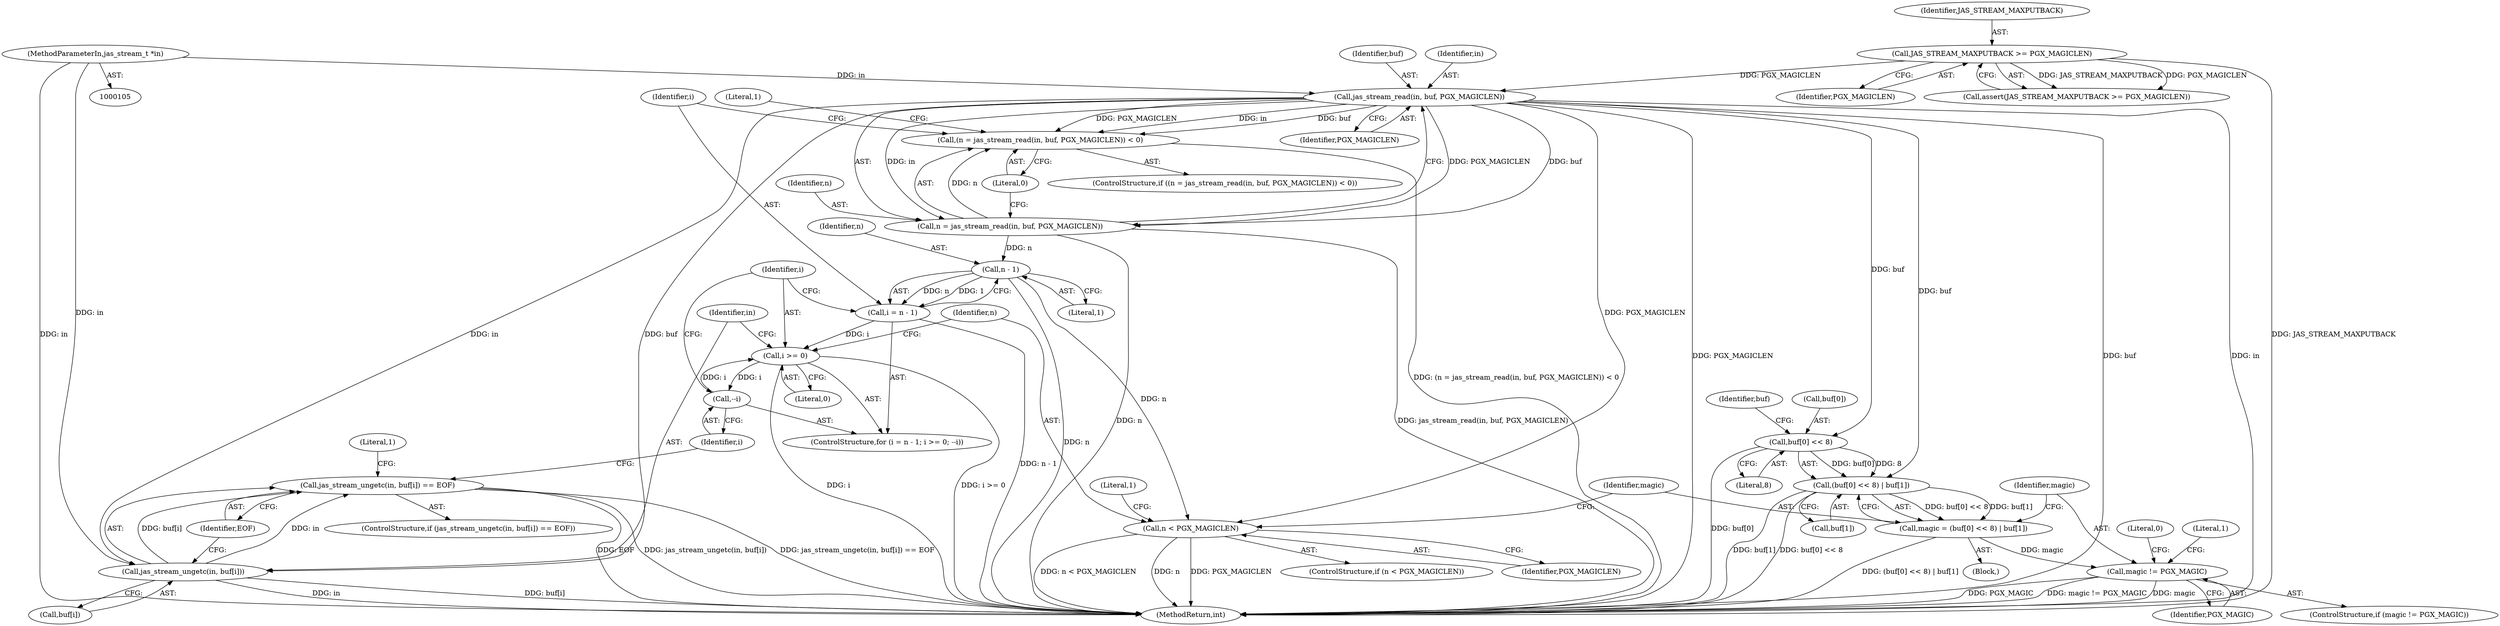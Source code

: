 digraph "0_jasper_d42b2388f7f8e0332c846675133acea151fc557a_45@API" {
"1000120" [label="(Call,jas_stream_read(in, buf, PGX_MAGICLEN))"];
"1000106" [label="(MethodParameterIn,jas_stream_t *in)"];
"1000113" [label="(Call,JAS_STREAM_MAXPUTBACK >= PGX_MAGICLEN)"];
"1000117" [label="(Call,(n = jas_stream_read(in, buf, PGX_MAGICLEN)) < 0)"];
"1000118" [label="(Call,n = jas_stream_read(in, buf, PGX_MAGICLEN))"];
"1000132" [label="(Call,n - 1)"];
"1000130" [label="(Call,i = n - 1)"];
"1000135" [label="(Call,i >= 0)"];
"1000138" [label="(Call,--i)"];
"1000154" [label="(Call,n < PGX_MAGICLEN)"];
"1000143" [label="(Call,jas_stream_ungetc(in, buf[i]))"];
"1000142" [label="(Call,jas_stream_ungetc(in, buf[i]) == EOF)"];
"1000164" [label="(Call,buf[0] << 8)"];
"1000163" [label="(Call,(buf[0] << 8) | buf[1])"];
"1000161" [label="(Call,magic = (buf[0] << 8) | buf[1])"];
"1000173" [label="(Call,magic != PGX_MAGIC)"];
"1000154" [label="(Call,n < PGX_MAGICLEN)"];
"1000128" [label="(Literal,1)"];
"1000135" [label="(Call,i >= 0)"];
"1000142" [label="(Call,jas_stream_ungetc(in, buf[i]) == EOF)"];
"1000168" [label="(Literal,8)"];
"1000148" [label="(Identifier,EOF)"];
"1000138" [label="(Call,--i)"];
"1000112" [label="(Call,assert(JAS_STREAM_MAXPUTBACK >= PGX_MAGICLEN))"];
"1000175" [label="(Identifier,PGX_MAGIC)"];
"1000182" [label="(MethodReturn,int)"];
"1000117" [label="(Call,(n = jas_stream_read(in, buf, PGX_MAGICLEN)) < 0)"];
"1000163" [label="(Call,(buf[0] << 8) | buf[1])"];
"1000119" [label="(Identifier,n)"];
"1000155" [label="(Identifier,n)"];
"1000122" [label="(Identifier,buf)"];
"1000169" [label="(Call,buf[1])"];
"1000179" [label="(Literal,1)"];
"1000113" [label="(Call,JAS_STREAM_MAXPUTBACK >= PGX_MAGICLEN)"];
"1000120" [label="(Call,jas_stream_read(in, buf, PGX_MAGICLEN))"];
"1000139" [label="(Identifier,i)"];
"1000174" [label="(Identifier,magic)"];
"1000170" [label="(Identifier,buf)"];
"1000152" [label="(Literal,1)"];
"1000162" [label="(Identifier,magic)"];
"1000145" [label="(Call,buf[i])"];
"1000181" [label="(Literal,0)"];
"1000161" [label="(Call,magic = (buf[0] << 8) | buf[1])"];
"1000131" [label="(Identifier,i)"];
"1000144" [label="(Identifier,in)"];
"1000153" [label="(ControlStructure,if (n < PGX_MAGICLEN))"];
"1000143" [label="(Call,jas_stream_ungetc(in, buf[i]))"];
"1000107" [label="(Block,)"];
"1000116" [label="(ControlStructure,if ((n = jas_stream_read(in, buf, PGX_MAGICLEN)) < 0))"];
"1000160" [label="(Literal,1)"];
"1000164" [label="(Call,buf[0] << 8)"];
"1000137" [label="(Literal,0)"];
"1000173" [label="(Call,magic != PGX_MAGIC)"];
"1000132" [label="(Call,n - 1)"];
"1000118" [label="(Call,n = jas_stream_read(in, buf, PGX_MAGICLEN))"];
"1000165" [label="(Call,buf[0])"];
"1000115" [label="(Identifier,PGX_MAGICLEN)"];
"1000141" [label="(ControlStructure,if (jas_stream_ungetc(in, buf[i]) == EOF))"];
"1000121" [label="(Identifier,in)"];
"1000114" [label="(Identifier,JAS_STREAM_MAXPUTBACK)"];
"1000106" [label="(MethodParameterIn,jas_stream_t *in)"];
"1000156" [label="(Identifier,PGX_MAGICLEN)"];
"1000123" [label="(Identifier,PGX_MAGICLEN)"];
"1000133" [label="(Identifier,n)"];
"1000130" [label="(Call,i = n - 1)"];
"1000124" [label="(Literal,0)"];
"1000129" [label="(ControlStructure,for (i = n - 1; i >= 0; --i))"];
"1000136" [label="(Identifier,i)"];
"1000134" [label="(Literal,1)"];
"1000172" [label="(ControlStructure,if (magic != PGX_MAGIC))"];
"1000120" -> "1000118"  [label="AST: "];
"1000120" -> "1000123"  [label="CFG: "];
"1000121" -> "1000120"  [label="AST: "];
"1000122" -> "1000120"  [label="AST: "];
"1000123" -> "1000120"  [label="AST: "];
"1000118" -> "1000120"  [label="CFG: "];
"1000120" -> "1000182"  [label="DDG: in"];
"1000120" -> "1000182"  [label="DDG: PGX_MAGICLEN"];
"1000120" -> "1000182"  [label="DDG: buf"];
"1000120" -> "1000117"  [label="DDG: in"];
"1000120" -> "1000117"  [label="DDG: buf"];
"1000120" -> "1000117"  [label="DDG: PGX_MAGICLEN"];
"1000120" -> "1000118"  [label="DDG: in"];
"1000120" -> "1000118"  [label="DDG: buf"];
"1000120" -> "1000118"  [label="DDG: PGX_MAGICLEN"];
"1000106" -> "1000120"  [label="DDG: in"];
"1000113" -> "1000120"  [label="DDG: PGX_MAGICLEN"];
"1000120" -> "1000143"  [label="DDG: in"];
"1000120" -> "1000143"  [label="DDG: buf"];
"1000120" -> "1000154"  [label="DDG: PGX_MAGICLEN"];
"1000120" -> "1000164"  [label="DDG: buf"];
"1000120" -> "1000163"  [label="DDG: buf"];
"1000106" -> "1000105"  [label="AST: "];
"1000106" -> "1000182"  [label="DDG: in"];
"1000106" -> "1000143"  [label="DDG: in"];
"1000113" -> "1000112"  [label="AST: "];
"1000113" -> "1000115"  [label="CFG: "];
"1000114" -> "1000113"  [label="AST: "];
"1000115" -> "1000113"  [label="AST: "];
"1000112" -> "1000113"  [label="CFG: "];
"1000113" -> "1000182"  [label="DDG: JAS_STREAM_MAXPUTBACK"];
"1000113" -> "1000112"  [label="DDG: JAS_STREAM_MAXPUTBACK"];
"1000113" -> "1000112"  [label="DDG: PGX_MAGICLEN"];
"1000117" -> "1000116"  [label="AST: "];
"1000117" -> "1000124"  [label="CFG: "];
"1000118" -> "1000117"  [label="AST: "];
"1000124" -> "1000117"  [label="AST: "];
"1000128" -> "1000117"  [label="CFG: "];
"1000131" -> "1000117"  [label="CFG: "];
"1000117" -> "1000182"  [label="DDG: (n = jas_stream_read(in, buf, PGX_MAGICLEN)) < 0"];
"1000118" -> "1000117"  [label="DDG: n"];
"1000119" -> "1000118"  [label="AST: "];
"1000124" -> "1000118"  [label="CFG: "];
"1000118" -> "1000182"  [label="DDG: n"];
"1000118" -> "1000182"  [label="DDG: jas_stream_read(in, buf, PGX_MAGICLEN)"];
"1000118" -> "1000132"  [label="DDG: n"];
"1000132" -> "1000130"  [label="AST: "];
"1000132" -> "1000134"  [label="CFG: "];
"1000133" -> "1000132"  [label="AST: "];
"1000134" -> "1000132"  [label="AST: "];
"1000130" -> "1000132"  [label="CFG: "];
"1000132" -> "1000182"  [label="DDG: n"];
"1000132" -> "1000130"  [label="DDG: n"];
"1000132" -> "1000130"  [label="DDG: 1"];
"1000132" -> "1000154"  [label="DDG: n"];
"1000130" -> "1000129"  [label="AST: "];
"1000131" -> "1000130"  [label="AST: "];
"1000136" -> "1000130"  [label="CFG: "];
"1000130" -> "1000182"  [label="DDG: n - 1"];
"1000130" -> "1000135"  [label="DDG: i"];
"1000135" -> "1000129"  [label="AST: "];
"1000135" -> "1000137"  [label="CFG: "];
"1000136" -> "1000135"  [label="AST: "];
"1000137" -> "1000135"  [label="AST: "];
"1000144" -> "1000135"  [label="CFG: "];
"1000155" -> "1000135"  [label="CFG: "];
"1000135" -> "1000182"  [label="DDG: i >= 0"];
"1000135" -> "1000182"  [label="DDG: i"];
"1000138" -> "1000135"  [label="DDG: i"];
"1000135" -> "1000138"  [label="DDG: i"];
"1000138" -> "1000129"  [label="AST: "];
"1000138" -> "1000139"  [label="CFG: "];
"1000139" -> "1000138"  [label="AST: "];
"1000136" -> "1000138"  [label="CFG: "];
"1000154" -> "1000153"  [label="AST: "];
"1000154" -> "1000156"  [label="CFG: "];
"1000155" -> "1000154"  [label="AST: "];
"1000156" -> "1000154"  [label="AST: "];
"1000160" -> "1000154"  [label="CFG: "];
"1000162" -> "1000154"  [label="CFG: "];
"1000154" -> "1000182"  [label="DDG: n < PGX_MAGICLEN"];
"1000154" -> "1000182"  [label="DDG: n"];
"1000154" -> "1000182"  [label="DDG: PGX_MAGICLEN"];
"1000143" -> "1000142"  [label="AST: "];
"1000143" -> "1000145"  [label="CFG: "];
"1000144" -> "1000143"  [label="AST: "];
"1000145" -> "1000143"  [label="AST: "];
"1000148" -> "1000143"  [label="CFG: "];
"1000143" -> "1000182"  [label="DDG: in"];
"1000143" -> "1000182"  [label="DDG: buf[i]"];
"1000143" -> "1000142"  [label="DDG: in"];
"1000143" -> "1000142"  [label="DDG: buf[i]"];
"1000142" -> "1000141"  [label="AST: "];
"1000142" -> "1000148"  [label="CFG: "];
"1000148" -> "1000142"  [label="AST: "];
"1000152" -> "1000142"  [label="CFG: "];
"1000139" -> "1000142"  [label="CFG: "];
"1000142" -> "1000182"  [label="DDG: jas_stream_ungetc(in, buf[i]) == EOF"];
"1000142" -> "1000182"  [label="DDG: EOF"];
"1000142" -> "1000182"  [label="DDG: jas_stream_ungetc(in, buf[i])"];
"1000164" -> "1000163"  [label="AST: "];
"1000164" -> "1000168"  [label="CFG: "];
"1000165" -> "1000164"  [label="AST: "];
"1000168" -> "1000164"  [label="AST: "];
"1000170" -> "1000164"  [label="CFG: "];
"1000164" -> "1000182"  [label="DDG: buf[0]"];
"1000164" -> "1000163"  [label="DDG: buf[0]"];
"1000164" -> "1000163"  [label="DDG: 8"];
"1000163" -> "1000161"  [label="AST: "];
"1000163" -> "1000169"  [label="CFG: "];
"1000169" -> "1000163"  [label="AST: "];
"1000161" -> "1000163"  [label="CFG: "];
"1000163" -> "1000182"  [label="DDG: buf[1]"];
"1000163" -> "1000182"  [label="DDG: buf[0] << 8"];
"1000163" -> "1000161"  [label="DDG: buf[0] << 8"];
"1000163" -> "1000161"  [label="DDG: buf[1]"];
"1000161" -> "1000107"  [label="AST: "];
"1000162" -> "1000161"  [label="AST: "];
"1000174" -> "1000161"  [label="CFG: "];
"1000161" -> "1000182"  [label="DDG: (buf[0] << 8) | buf[1]"];
"1000161" -> "1000173"  [label="DDG: magic"];
"1000173" -> "1000172"  [label="AST: "];
"1000173" -> "1000175"  [label="CFG: "];
"1000174" -> "1000173"  [label="AST: "];
"1000175" -> "1000173"  [label="AST: "];
"1000179" -> "1000173"  [label="CFG: "];
"1000181" -> "1000173"  [label="CFG: "];
"1000173" -> "1000182"  [label="DDG: magic != PGX_MAGIC"];
"1000173" -> "1000182"  [label="DDG: magic"];
"1000173" -> "1000182"  [label="DDG: PGX_MAGIC"];
}
